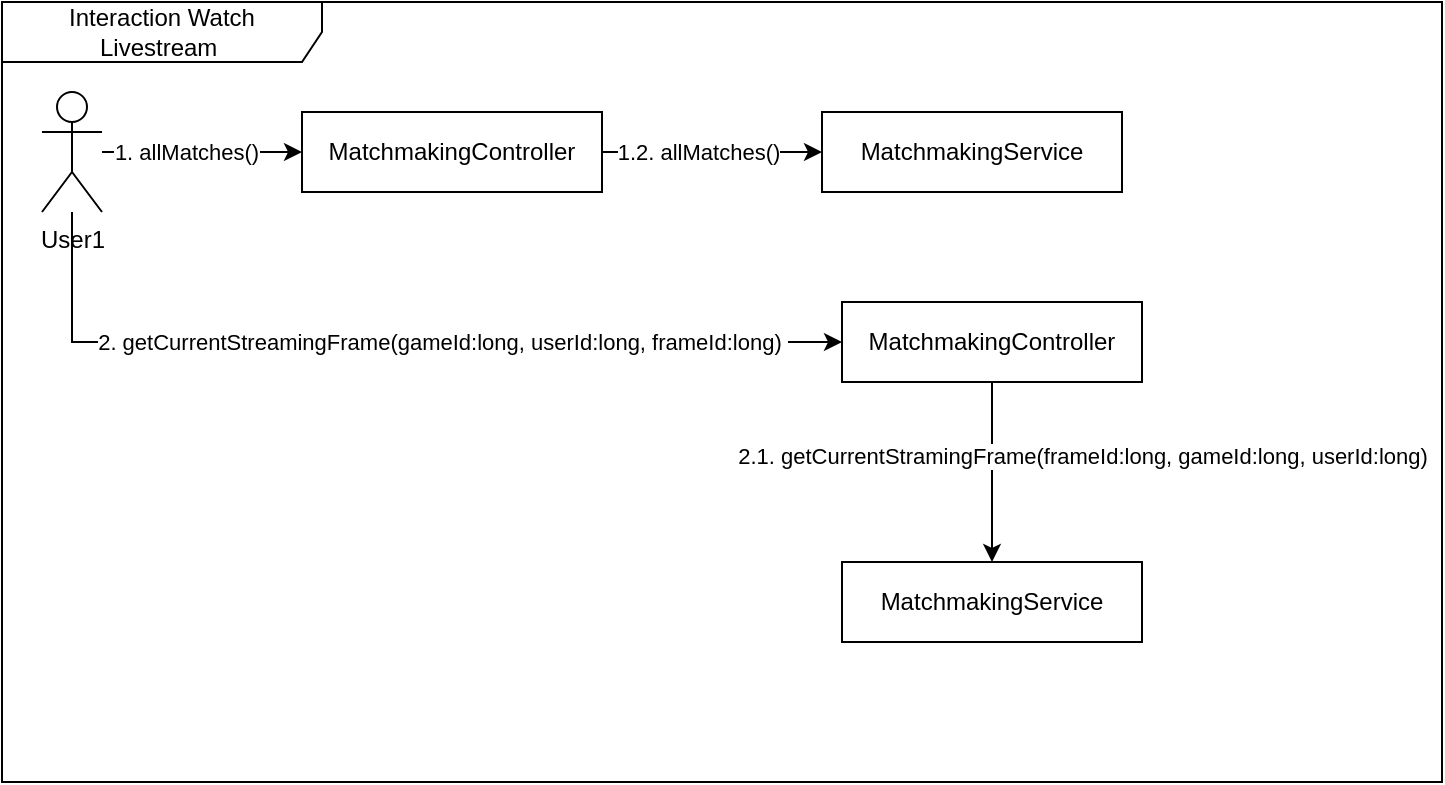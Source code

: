 <mxfile version="22.0.3" type="device">
  <diagram name="Seite-1" id="0ednidC240dtAkmAIVFa">
    <mxGraphModel dx="1098" dy="820" grid="1" gridSize="10" guides="1" tooltips="1" connect="1" arrows="1" fold="1" page="1" pageScale="1" pageWidth="827" pageHeight="1169" math="0" shadow="0">
      <root>
        <mxCell id="0" />
        <mxCell id="1" parent="0" />
        <mxCell id="urNfE2F5-KBbVhQSUrjj-1" value="Interaction Watch Livestream&amp;nbsp;" style="shape=umlFrame;whiteSpace=wrap;html=1;pointerEvents=0;recursiveResize=0;container=1;collapsible=0;width=160;" vertex="1" parent="1">
          <mxGeometry x="30" y="30" width="720" height="390" as="geometry" />
        </mxCell>
        <mxCell id="urNfE2F5-KBbVhQSUrjj-2" style="edgeStyle=orthogonalEdgeStyle;rounded=0;orthogonalLoop=1;jettySize=auto;html=1;entryX=0;entryY=0.5;entryDx=0;entryDy=0;" edge="1" parent="urNfE2F5-KBbVhQSUrjj-1" source="urNfE2F5-KBbVhQSUrjj-13" target="urNfE2F5-KBbVhQSUrjj-8">
          <mxGeometry relative="1" as="geometry" />
        </mxCell>
        <mxCell id="urNfE2F5-KBbVhQSUrjj-3" value="1. allMatches()" style="edgeLabel;html=1;align=center;verticalAlign=middle;resizable=0;points=[];" vertex="1" connectable="0" parent="urNfE2F5-KBbVhQSUrjj-2">
          <mxGeometry x="-0.163" relative="1" as="geometry">
            <mxPoint as="offset" />
          </mxGeometry>
        </mxCell>
        <mxCell id="urNfE2F5-KBbVhQSUrjj-4" style="edgeStyle=orthogonalEdgeStyle;rounded=0;orthogonalLoop=1;jettySize=auto;html=1;entryX=0;entryY=0.5;entryDx=0;entryDy=0;" edge="1" parent="urNfE2F5-KBbVhQSUrjj-1" source="urNfE2F5-KBbVhQSUrjj-13" target="urNfE2F5-KBbVhQSUrjj-12">
          <mxGeometry relative="1" as="geometry">
            <Array as="points">
              <mxPoint x="35" y="170" />
            </Array>
          </mxGeometry>
        </mxCell>
        <mxCell id="urNfE2F5-KBbVhQSUrjj-5" value="2. getCurrentStreamingFrame(gameId:long, userId:long, frameId:long)&amp;nbsp;" style="edgeLabel;html=1;align=center;verticalAlign=middle;resizable=0;points=[];" vertex="1" connectable="0" parent="urNfE2F5-KBbVhQSUrjj-4">
          <mxGeometry x="0.141" y="-2" relative="1" as="geometry">
            <mxPoint x="-7" y="-2" as="offset" />
          </mxGeometry>
        </mxCell>
        <mxCell id="urNfE2F5-KBbVhQSUrjj-6" style="edgeStyle=orthogonalEdgeStyle;rounded=0;orthogonalLoop=1;jettySize=auto;html=1;entryX=0;entryY=0.5;entryDx=0;entryDy=0;" edge="1" parent="urNfE2F5-KBbVhQSUrjj-1" source="urNfE2F5-KBbVhQSUrjj-8" target="urNfE2F5-KBbVhQSUrjj-9">
          <mxGeometry relative="1" as="geometry" />
        </mxCell>
        <mxCell id="urNfE2F5-KBbVhQSUrjj-7" value="1.2. allMatches()" style="edgeLabel;html=1;align=center;verticalAlign=middle;resizable=0;points=[];" vertex="1" connectable="0" parent="urNfE2F5-KBbVhQSUrjj-6">
          <mxGeometry x="-0.248" y="1" relative="1" as="geometry">
            <mxPoint x="6" y="1" as="offset" />
          </mxGeometry>
        </mxCell>
        <mxCell id="urNfE2F5-KBbVhQSUrjj-8" value="MatchmakingController" style="fontStyle=0;html=1;whiteSpace=wrap;" vertex="1" parent="urNfE2F5-KBbVhQSUrjj-1">
          <mxGeometry x="150" y="55" width="150" height="40" as="geometry" />
        </mxCell>
        <mxCell id="urNfE2F5-KBbVhQSUrjj-9" value="MatchmakingService" style="fontStyle=0;html=1;whiteSpace=wrap;" vertex="1" parent="urNfE2F5-KBbVhQSUrjj-1">
          <mxGeometry x="410" y="55" width="150" height="40" as="geometry" />
        </mxCell>
        <mxCell id="urNfE2F5-KBbVhQSUrjj-10" style="edgeStyle=orthogonalEdgeStyle;rounded=0;orthogonalLoop=1;jettySize=auto;html=1;entryX=0.5;entryY=0;entryDx=0;entryDy=0;" edge="1" parent="urNfE2F5-KBbVhQSUrjj-1" source="urNfE2F5-KBbVhQSUrjj-12" target="urNfE2F5-KBbVhQSUrjj-14">
          <mxGeometry relative="1" as="geometry" />
        </mxCell>
        <mxCell id="urNfE2F5-KBbVhQSUrjj-11" value="2.1. getCurrentStramingFrame(frameId:long, gameId:long, userId:long)" style="edgeLabel;html=1;align=center;verticalAlign=middle;resizable=0;points=[];" vertex="1" connectable="0" parent="urNfE2F5-KBbVhQSUrjj-10">
          <mxGeometry x="-0.192" y="1" relative="1" as="geometry">
            <mxPoint x="44" as="offset" />
          </mxGeometry>
        </mxCell>
        <mxCell id="urNfE2F5-KBbVhQSUrjj-12" value="MatchmakingController" style="fontStyle=0;html=1;whiteSpace=wrap;" vertex="1" parent="urNfE2F5-KBbVhQSUrjj-1">
          <mxGeometry x="420" y="150" width="150" height="40" as="geometry" />
        </mxCell>
        <mxCell id="urNfE2F5-KBbVhQSUrjj-13" value="User1" style="shape=umlActor;verticalLabelPosition=bottom;verticalAlign=top;html=1;" vertex="1" parent="urNfE2F5-KBbVhQSUrjj-1">
          <mxGeometry x="20" y="45" width="30" height="60" as="geometry" />
        </mxCell>
        <mxCell id="urNfE2F5-KBbVhQSUrjj-14" value="MatchmakingService" style="fontStyle=0;html=1;whiteSpace=wrap;" vertex="1" parent="urNfE2F5-KBbVhQSUrjj-1">
          <mxGeometry x="420" y="280" width="150" height="40" as="geometry" />
        </mxCell>
      </root>
    </mxGraphModel>
  </diagram>
</mxfile>
